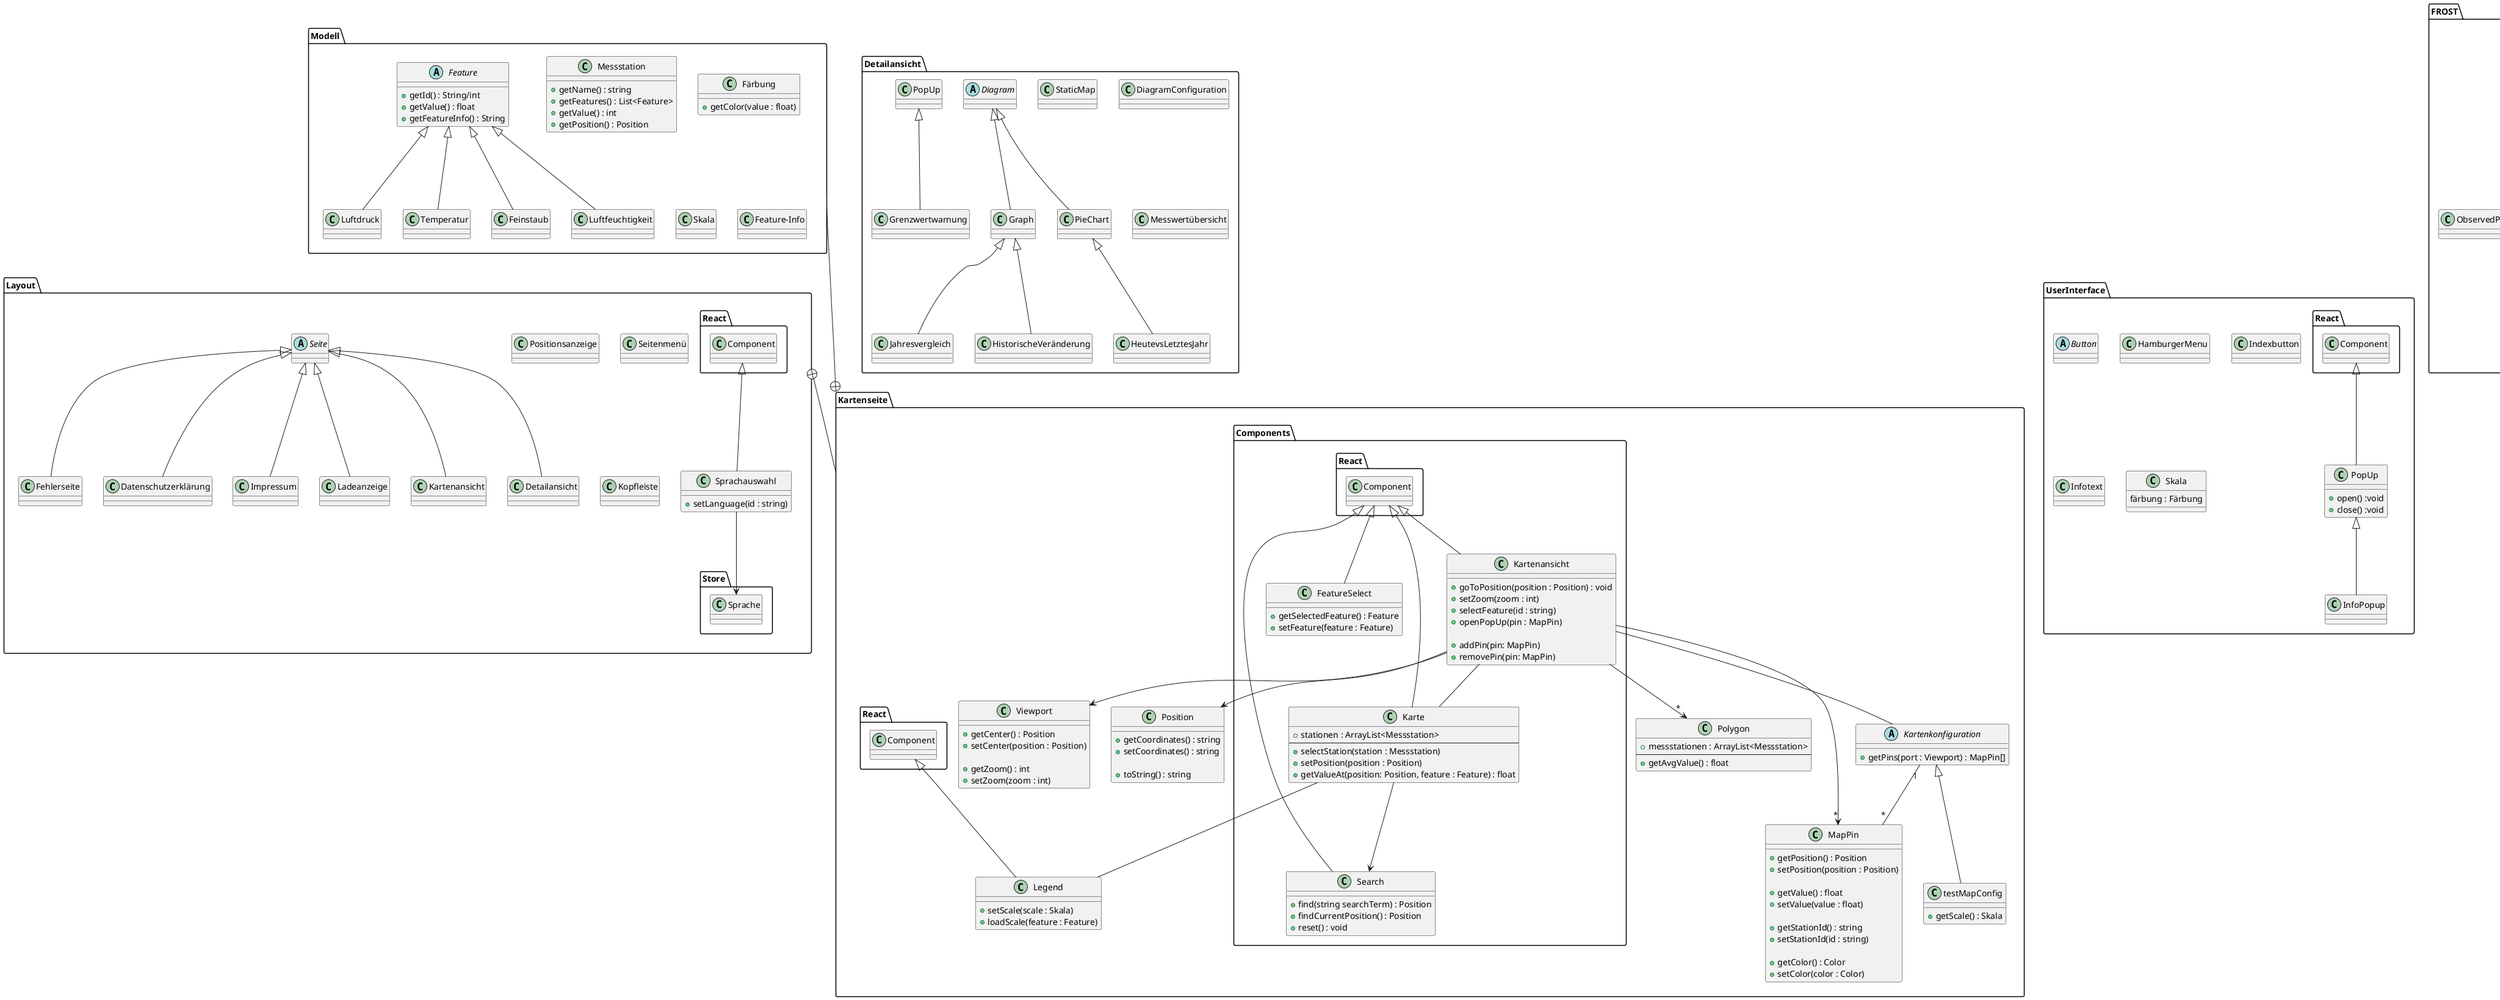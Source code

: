 @startuml Komplett


package FROST {
    
    FROSTQuery --> FROSTServer
    FROSTQuery --> QueryResult


    class FROSTServer {
        + setUrl(url : string) : void
        + getUrl() : string
    }
    abstract FROSTQuery {
        + send() : QueryResult
        + setTop(n : int) : void           
        + setSkip(n : int) : void
        + setCount(set : bool) : void
        + setOrderBy(orderBy : string) : void
        + setSelect(select : string) : void
        + setFilter(filter : string) : void
        + setExpand(expand : string) : void
        + setID(id : string) : void
    }
    class ObservationQuery extends FROSTQuery
    class DatastreamQuery extends FROSTQuery
    class ObservedPropertyQuery extends FROSTQuery
    class ThingQuery extends FROSTQuery 
    class LocationQuery


    abstract QueryResult    

    class ObservationResult extends QueryResult
    class DatastreamResult extends QueryResult
    class ObservedPropertyResult extends QueryResult
    class ThingResult extends QueryResult
} 


package Modell {
    class Messstation {
    + getName() : string
    + getFeatures() : List<Feature>
    + getValue() : int
    + getPosition() : Position
    }

    abstract Feature {
    + getId() : String/int
    + getValue() : float
    + getFeatureInfo() : String
    }
    class Feinstaub extends Feature
    class Luftfeuchtigkeit extends Feature
    class Luftdruck extends Feature
    class Temperatur extends Feature

    class Färbung {
        + getColor(value : float)
    }
    class Skala
    class Feature-Info
}

Kartenseite +-- Modell

package Kartenseite {

    package Components {
        class Kartenansicht extends React.Component {
        + goToPosition(position : Position) : void
        + setZoom(zoom : int)
        + selectFeature(id : string)
        + openPopUp(pin : MapPin)

        + addPin(pin: MapPin)
        + removePin(pin: MapPin)
        }

        class FeatureSelect extends React.Component {
            + getSelectedFeature() : Feature
            + setFeature(feature : Feature)
        }

        class Search extends React.Component {
            + find(string searchTerm) : Position
            + findCurrentPosition() : Position
            + reset() : void
        }

        class Karte extends React.Component {
        + stationen : ArrayList<Messstation>
        --
        + selectStation(station : Messstation)
        + setPosition(position : Position)
        + getValueAt(position: Position, feature : Feature) : float
        }
    }

    Kartenansicht --> Viewport
    Kartenansicht --> Position
    Karte --> Search
    Kartenansicht -- Karte
    Karte -- Legend

    

    class Viewport {
        + getCenter() : Position
        + setCenter(position : Position)

        + getZoom() : int
        + setZoom(zoom : int)
    }

    class Position {
        + getCoordinates() : string
        + setCoordinates() : string

        + toString() : string 
    }
    

    Kartenansicht -- Kartenkonfiguration
    Kartenkonfiguration "1" -- "*" MapPin
    Kartenansicht --> "*" MapPin
    Kartenansicht --> "*" Polygon

    abstract Kartenkonfiguration {
        + getPins(port : Viewport) : MapPin[]
    }

    class testMapConfig extends Kartenkonfiguration {
        + getScale() : Skala
    }

    class MapPin {
        + getPosition() : Position
        + setPosition(position : Position)

        + getValue() : float
        + setValue(value : float)

        + getStationId() : string
        + setStationId(id : string)

        + getColor() : Color
        + setColor(color : Color)
    }

    class Legend extends React.Component{
        + setScale(scale : Skala)
        + loadScale(feature : Feature)
    }

    class Polygon {
        + messstationen : ArrayList<Messstation>
        --
        + getAvgValue() : float
    }
}

package Detailansicht {
    abstract Diagram
    class Graph extends Diagram
    class PieChart extends Diagram
    class HistorischeVeränderung extends Graph
    class Jahresvergleich extends Graph
    class HeutevsLetztesJahr extends PieChart
    class StaticMap
    class DiagramConfiguration
    class Messwertübersicht
    class Grenzwertwarnung extends PopUp
}

Layout +-- Kartenseite

package Layout {
    abstract Seite
    class Fehlerseite extends Seite
    class Datenschutzerklärung extends Seite
    class Impressum extends Seite
    class Ladeanzeige extends Seite
    class Kartenansicht extends Seite
    class Detailansicht extends Seite
    class Positionsanzeige
    class Seitenmenü

    Sprachauswahl --> Store.Sprache
    class Sprachauswahl extends React.Component {
        + setLanguage(id : string)
    }
    class Kopfleiste
}

package Store {
    class Sprache {
        + getString(id: string) : string
        + loadLanguage(file : string)
    }

    class KartenkonfigurationSpeicher {
        + save(Kartenkonfiguration conf, viewport : Viewport)
        + load() : Kartenkonfiguration
    }
}


package UserInterface {
    class PopUp extends React.Component {
    + open() :void
    + close() :void
    }
    abstract Button
    class HamburgerMenu
    class Indexbutton    
    class InfoPopup extends PopUp {
        
    }
    class Infotext
    class Skala {
        färbung : Färbung
    }
    
}


@enduml